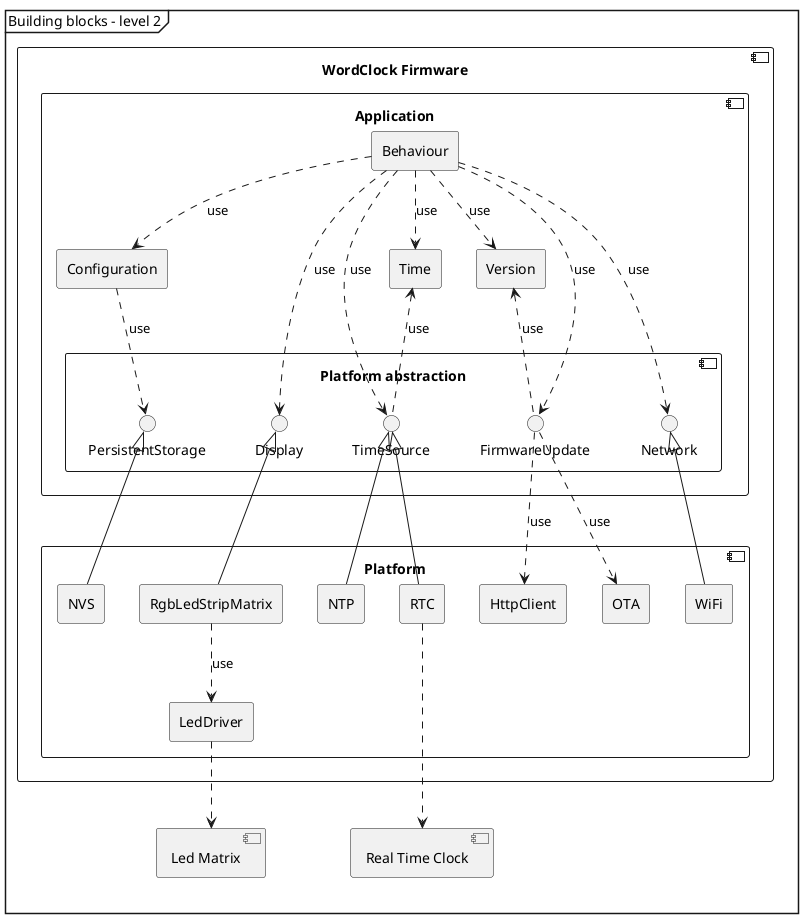 @startuml
mainframe Building blocks - level 2

component "WordClock Firmware" as clk_fw{
    component Application {
        rectangle Behaviour
        rectangle Configuration
        rectangle Version
        rectangle Time

        component "Platform abstraction" as pal {
            interface Display
            interface PersistentStorage
            interface Network
            interface TimeSource
            interface FirmwareUpdate
        }
    }

    component Platform {
        rectangle RgbLedStripMatrix
        rectangle LedDriver
        rectangle NTP
        rectangle RTC
        rectangle NVS
        rectangle WiFi
        rectangle HttpClient
        rectangle OTA
    }
}

component "Real Time Clock" as Rtc
component "Led Matrix" as Led_matrix

Behaviour .> Configuration: use
Behaviour .> Time: use
Behaviour ..> Network: use
Behaviour ..> Display: use
Behaviour ..> Version: use
Behaviour ..> FirmwareUpdate: use
Behaviour ..> TimeSource: use
Time <.. TimeSource: use
Configuration ..> PersistentStorage: use
Version <.. FirmwareUpdate: use

Display <|-- RgbLedStripMatrix
RgbLedStripMatrix ..> LedDriver: use
PersistentStorage <|-- NVS
Network <|-- WiFi
TimeSource <|-- NTP
TimeSource <|-- RTC
FirmwareUpdate ..> OTA: use
FirmwareUpdate ..> HttpClient: use

RTC ...> Rtc
LedDriver ..> Led_matrix

@enduml